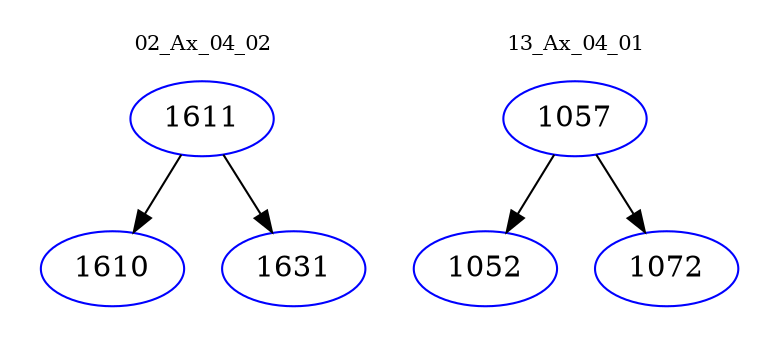 digraph{
subgraph cluster_0 {
color = white
label = "02_Ax_04_02";
fontsize=10;
T0_1611 [label="1611", color="blue"]
T0_1611 -> T0_1610 [color="black"]
T0_1610 [label="1610", color="blue"]
T0_1611 -> T0_1631 [color="black"]
T0_1631 [label="1631", color="blue"]
}
subgraph cluster_1 {
color = white
label = "13_Ax_04_01";
fontsize=10;
T1_1057 [label="1057", color="blue"]
T1_1057 -> T1_1052 [color="black"]
T1_1052 [label="1052", color="blue"]
T1_1057 -> T1_1072 [color="black"]
T1_1072 [label="1072", color="blue"]
}
}

